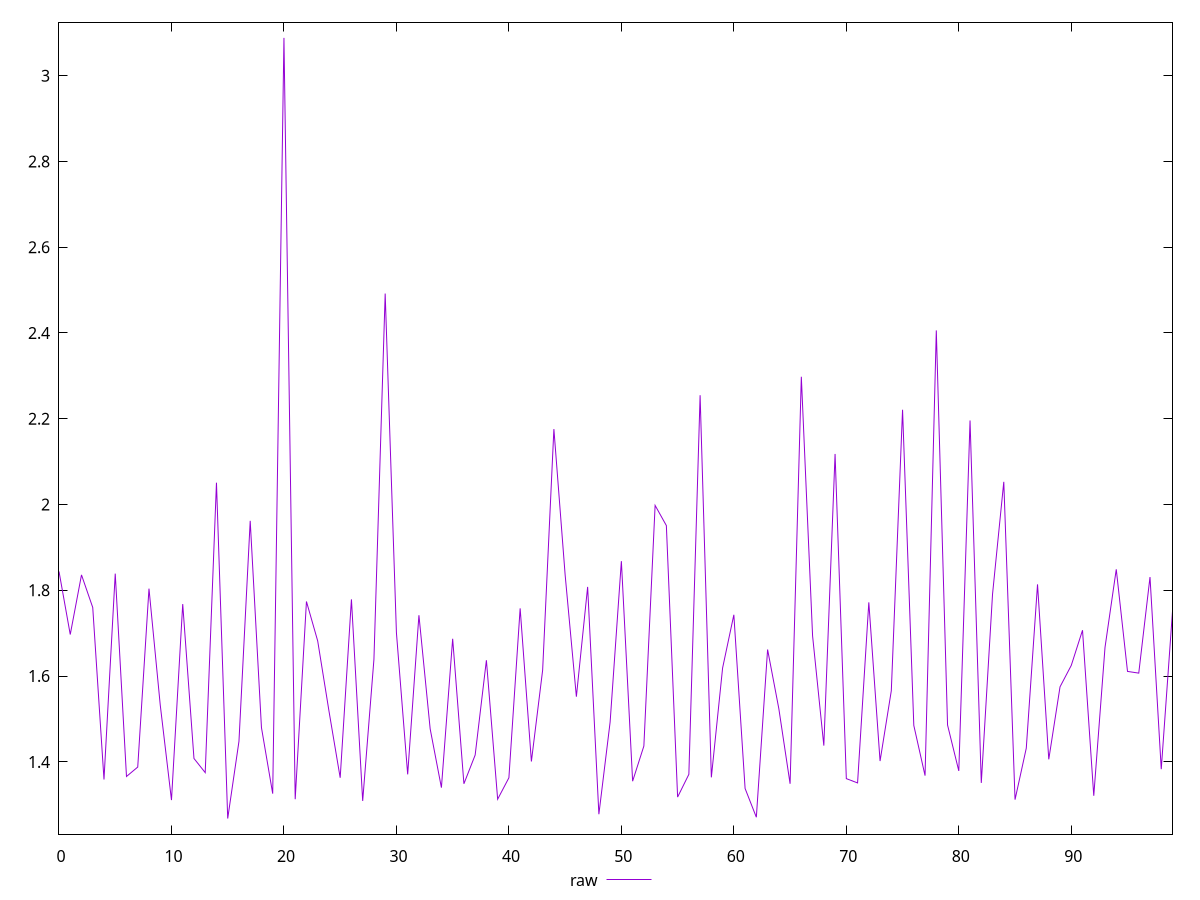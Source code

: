 reset

$raw <<EOF
0 1.8439999999999999
1 1.6969999999999998
2 1.8359999999999999
3 1.76
4 1.359
5 1.839
6 1.3659999999999999
7 1.388
8 1.8039999999999998
9 1.533
10 1.311
11 1.768
12 1.408
13 1.375
14 2.051
15 1.268
16 1.448
17 1.9619999999999997
18 1.48
19 1.3259999999999998
20 3.088
21 1.313
22 1.7740000000000002
23 1.6819999999999997
24 1.519
25 1.363
26 1.779
27 1.309
28 1.639
29 2.492
30 1.701
31 1.371
32 1.742
33 1.4769999999999999
34 1.34
35 1.687
36 1.349
37 1.4160000000000001
38 1.637
39 1.313
40 1.363
41 1.7579999999999998
42 1.401
43 1.6139999999999999
44 2.1759999999999997
45 1.8359999999999999
46 1.552
47 1.808
48 1.278
49 1.493
50 1.8679999999999999
51 1.355
52 1.4369999999999998
53 1.9980000000000002
54 1.951
55 1.318
56 1.371
57 2.255
58 1.364
59 1.6190000000000002
60 1.743
61 1.338
62 1.2710000000000001
63 1.6620000000000001
64 1.524
65 1.349
66 2.298
67 1.694
68 1.438
69 2.118
70 1.361
71 1.351
72 1.7719999999999998
73 1.4020000000000001
74 1.566
75 2.221
76 1.4849999999999999
77 1.368
78 2.406
79 1.486
80 1.379
81 2.196
82 1.351
83 1.7910000000000001
84 2.053
85 1.312
86 1.432
87 1.8139999999999998
88 1.4060000000000001
89 1.575
90 1.625
91 1.707
92 1.321
93 1.6670000000000003
94 1.849
95 1.611
96 1.607
97 1.831
98 1.383
99 1.7510000000000001
EOF

set key outside below
set xrange [0:99]
set yrange [1.2316:3.1244]
set trange [1.2316:3.1244]
set terminal svg size 640, 500 enhanced background rgb 'white'
set output "report_00008_2021-01-22T20:58:29.167/server-response-time/samples/pages+cached+noexternal+nofonts+nosvg+noimg+nocss+nojs/raw/values.svg"

plot $raw title "raw" with line

reset
